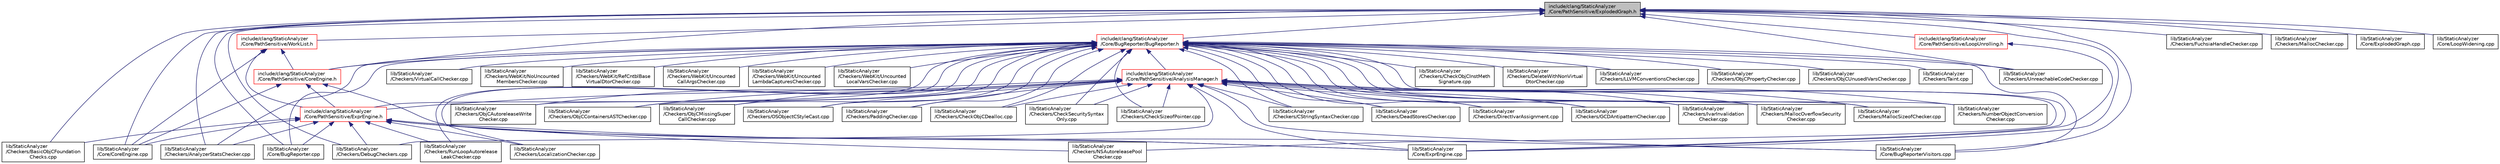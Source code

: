 digraph "include/clang/StaticAnalyzer/Core/PathSensitive/ExplodedGraph.h"
{
 // LATEX_PDF_SIZE
  bgcolor="transparent";
  edge [fontname="Helvetica",fontsize="10",labelfontname="Helvetica",labelfontsize="10"];
  node [fontname="Helvetica",fontsize="10",shape=record];
  Node1 [label="include/clang/StaticAnalyzer\l/Core/PathSensitive/ExplodedGraph.h",height=0.2,width=0.4,color="black", fillcolor="grey75", style="filled", fontcolor="black",tooltip=" "];
  Node1 -> Node2 [dir="back",color="midnightblue",fontsize="10",style="solid",fontname="Helvetica"];
  Node2 [label="include/clang/StaticAnalyzer\l/Core/BugReporter/BugReporter.h",height=0.2,width=0.4,color="red",URL="$BugReporter_8h.html",tooltip=" "];
  Node2 -> Node3 [dir="back",color="midnightblue",fontsize="10",style="solid",fontname="Helvetica"];
  Node3 [label="include/clang/StaticAnalyzer\l/Core/PathSensitive/AnalysisManager.h",height=0.2,width=0.4,color="red",URL="$AnalysisManager_8h.html",tooltip=" "];
  Node3 -> Node4 [dir="back",color="midnightblue",fontsize="10",style="solid",fontname="Helvetica"];
  Node4 [label="include/clang/StaticAnalyzer\l/Core/PathSensitive/ExprEngine.h",height=0.2,width=0.4,color="red",URL="$ExprEngine_8h.html",tooltip=" "];
  Node4 -> Node138 [dir="back",color="midnightblue",fontsize="10",style="solid",fontname="Helvetica"];
  Node138 [label="lib/StaticAnalyzer\l/Checkers/AnalyzerStatsChecker.cpp",height=0.2,width=0.4,color="black",URL="$AnalyzerStatsChecker_8cpp.html",tooltip=" "];
  Node4 -> Node7 [dir="back",color="midnightblue",fontsize="10",style="solid",fontname="Helvetica"];
  Node7 [label="lib/StaticAnalyzer\l/Checkers/BasicObjCFoundation\lChecks.cpp",height=0.2,width=0.4,color="black",URL="$BasicObjCFoundationChecks_8cpp.html",tooltip=" "];
  Node4 -> Node108 [dir="back",color="midnightblue",fontsize="10",style="solid",fontname="Helvetica"];
  Node108 [label="lib/StaticAnalyzer\l/Checkers/DebugCheckers.cpp",height=0.2,width=0.4,color="black",URL="$DebugCheckers_8cpp.html",tooltip=" "];
  Node4 -> Node48 [dir="back",color="midnightblue",fontsize="10",style="solid",fontname="Helvetica"];
  Node48 [label="lib/StaticAnalyzer\l/Checkers/LocalizationChecker.cpp",height=0.2,width=0.4,color="black",URL="$LocalizationChecker_8cpp.html",tooltip=" "];
  Node4 -> Node59 [dir="back",color="midnightblue",fontsize="10",style="solid",fontname="Helvetica"];
  Node59 [label="lib/StaticAnalyzer\l/Checkers/NSAutoreleasePool\lChecker.cpp",height=0.2,width=0.4,color="black",URL="$NSAutoreleasePoolChecker_8cpp.html",tooltip=" "];
  Node4 -> Node68 [dir="back",color="midnightblue",fontsize="10",style="solid",fontname="Helvetica"];
  Node68 [label="lib/StaticAnalyzer\l/Checkers/RunLoopAutorelease\lLeakChecker.cpp",height=0.2,width=0.4,color="black",URL="$RunLoopAutoreleaseLeakChecker_8cpp.html",tooltip=" "];
  Node4 -> Node139 [dir="back",color="midnightblue",fontsize="10",style="solid",fontname="Helvetica"];
  Node139 [label="lib/StaticAnalyzer\l/Core/BugReporter.cpp",height=0.2,width=0.4,color="black",URL="$BugReporter_8cpp.html",tooltip=" "];
  Node4 -> Node80 [dir="back",color="midnightblue",fontsize="10",style="solid",fontname="Helvetica"];
  Node80 [label="lib/StaticAnalyzer\l/Core/BugReporterVisitors.cpp",height=0.2,width=0.4,color="black",URL="$BugReporterVisitors_8cpp.html",tooltip=" "];
  Node4 -> Node140 [dir="back",color="midnightblue",fontsize="10",style="solid",fontname="Helvetica"];
  Node140 [label="lib/StaticAnalyzer\l/Core/CoreEngine.cpp",height=0.2,width=0.4,color="black",URL="$CoreEngine_8cpp.html",tooltip=" "];
  Node4 -> Node83 [dir="back",color="midnightblue",fontsize="10",style="solid",fontname="Helvetica"];
  Node83 [label="lib/StaticAnalyzer\l/Core/ExprEngine.cpp",height=0.2,width=0.4,color="black",URL="$ExprEngine_8cpp.html",tooltip=" "];
  Node3 -> Node40 [dir="back",color="midnightblue",fontsize="10",style="solid",fontname="Helvetica"];
  Node40 [label="lib/StaticAnalyzer\l/Checkers/CheckObjCDealloc.cpp",height=0.2,width=0.4,color="black",URL="$CheckObjCDealloc_8cpp.html",tooltip=" "];
  Node3 -> Node146 [dir="back",color="midnightblue",fontsize="10",style="solid",fontname="Helvetica"];
  Node146 [label="lib/StaticAnalyzer\l/Checkers/CheckSecuritySyntax\lOnly.cpp",height=0.2,width=0.4,color="black",URL="$CheckSecuritySyntaxOnly_8cpp.html",tooltip=" "];
  Node3 -> Node147 [dir="back",color="midnightblue",fontsize="10",style="solid",fontname="Helvetica"];
  Node147 [label="lib/StaticAnalyzer\l/Checkers/CheckSizeofPointer.cpp",height=0.2,width=0.4,color="black",URL="$CheckSizeofPointer_8cpp.html",tooltip=" "];
  Node3 -> Node106 [dir="back",color="midnightblue",fontsize="10",style="solid",fontname="Helvetica"];
  Node106 [label="lib/StaticAnalyzer\l/Checkers/CStringSyntaxChecker.cpp",height=0.2,width=0.4,color="black",URL="$CStringSyntaxChecker_8cpp.html",tooltip=" "];
  Node3 -> Node148 [dir="back",color="midnightblue",fontsize="10",style="solid",fontname="Helvetica"];
  Node148 [label="lib/StaticAnalyzer\l/Checkers/DeadStoresChecker.cpp",height=0.2,width=0.4,color="black",URL="$DeadStoresChecker_8cpp.html",tooltip=" "];
  Node3 -> Node108 [dir="back",color="midnightblue",fontsize="10",style="solid",fontname="Helvetica"];
  Node3 -> Node149 [dir="back",color="midnightblue",fontsize="10",style="solid",fontname="Helvetica"];
  Node149 [label="lib/StaticAnalyzer\l/Checkers/DirectIvarAssignment.cpp",height=0.2,width=0.4,color="black",URL="$DirectIvarAssignment_8cpp.html",tooltip=" "];
  Node3 -> Node150 [dir="back",color="midnightblue",fontsize="10",style="solid",fontname="Helvetica"];
  Node150 [label="lib/StaticAnalyzer\l/Checkers/GCDAntipatternChecker.cpp",height=0.2,width=0.4,color="black",URL="$GCDAntipatternChecker_8cpp.html",tooltip=" "];
  Node3 -> Node151 [dir="back",color="midnightblue",fontsize="10",style="solid",fontname="Helvetica"];
  Node151 [label="lib/StaticAnalyzer\l/Checkers/IvarInvalidation\lChecker.cpp",height=0.2,width=0.4,color="black",URL="$IvarInvalidationChecker_8cpp.html",tooltip=" "];
  Node3 -> Node152 [dir="back",color="midnightblue",fontsize="10",style="solid",fontname="Helvetica"];
  Node152 [label="lib/StaticAnalyzer\l/Checkers/MallocOverflowSecurity\lChecker.cpp",height=0.2,width=0.4,color="black",URL="$MallocOverflowSecurityChecker_8cpp.html",tooltip=" "];
  Node3 -> Node153 [dir="back",color="midnightblue",fontsize="10",style="solid",fontname="Helvetica"];
  Node153 [label="lib/StaticAnalyzer\l/Checkers/MallocSizeofChecker.cpp",height=0.2,width=0.4,color="black",URL="$MallocSizeofChecker_8cpp.html",tooltip=" "];
  Node3 -> Node154 [dir="back",color="midnightblue",fontsize="10",style="solid",fontname="Helvetica"];
  Node154 [label="lib/StaticAnalyzer\l/Checkers/NumberObjectConversion\lChecker.cpp",height=0.2,width=0.4,color="black",URL="$NumberObjectConversionChecker_8cpp.html",tooltip=" "];
  Node3 -> Node155 [dir="back",color="midnightblue",fontsize="10",style="solid",fontname="Helvetica"];
  Node155 [label="lib/StaticAnalyzer\l/Checkers/ObjCAutoreleaseWrite\lChecker.cpp",height=0.2,width=0.4,color="black",URL="$ObjCAutoreleaseWriteChecker_8cpp.html",tooltip=" "];
  Node3 -> Node156 [dir="back",color="midnightblue",fontsize="10",style="solid",fontname="Helvetica"];
  Node156 [label="lib/StaticAnalyzer\l/Checkers/ObjCContainersASTChecker.cpp",height=0.2,width=0.4,color="black",URL="$ObjCContainersASTChecker_8cpp.html",tooltip=" "];
  Node3 -> Node157 [dir="back",color="midnightblue",fontsize="10",style="solid",fontname="Helvetica"];
  Node157 [label="lib/StaticAnalyzer\l/Checkers/ObjCMissingSuper\lCallChecker.cpp",height=0.2,width=0.4,color="black",URL="$ObjCMissingSuperCallChecker_8cpp.html",tooltip=" "];
  Node3 -> Node158 [dir="back",color="midnightblue",fontsize="10",style="solid",fontname="Helvetica"];
  Node158 [label="lib/StaticAnalyzer\l/Checkers/OSObjectCStyleCast.cpp",height=0.2,width=0.4,color="black",URL="$OSObjectCStyleCast_8cpp.html",tooltip=" "];
  Node3 -> Node159 [dir="back",color="midnightblue",fontsize="10",style="solid",fontname="Helvetica"];
  Node159 [label="lib/StaticAnalyzer\l/Checkers/PaddingChecker.cpp",height=0.2,width=0.4,color="black",URL="$PaddingChecker_8cpp.html",tooltip=" "];
  Node3 -> Node80 [dir="back",color="midnightblue",fontsize="10",style="solid",fontname="Helvetica"];
  Node3 -> Node83 [dir="back",color="midnightblue",fontsize="10",style="solid",fontname="Helvetica"];
  Node2 -> Node161 [dir="back",color="midnightblue",fontsize="10",style="solid",fontname="Helvetica"];
  Node161 [label="include/clang/StaticAnalyzer\l/Core/PathSensitive/CoreEngine.h",height=0.2,width=0.4,color="red",URL="$CoreEngine_8h.html",tooltip=" "];
  Node161 -> Node4 [dir="back",color="midnightblue",fontsize="10",style="solid",fontname="Helvetica"];
  Node161 -> Node140 [dir="back",color="midnightblue",fontsize="10",style="solid",fontname="Helvetica"];
  Node161 -> Node83 [dir="back",color="midnightblue",fontsize="10",style="solid",fontname="Helvetica"];
  Node2 -> Node4 [dir="back",color="midnightblue",fontsize="10",style="solid",fontname="Helvetica"];
  Node2 -> Node138 [dir="back",color="midnightblue",fontsize="10",style="solid",fontname="Helvetica"];
  Node2 -> Node40 [dir="back",color="midnightblue",fontsize="10",style="solid",fontname="Helvetica"];
  Node2 -> Node162 [dir="back",color="midnightblue",fontsize="10",style="solid",fontname="Helvetica"];
  Node162 [label="lib/StaticAnalyzer\l/Checkers/CheckObjCInstMeth\lSignature.cpp",height=0.2,width=0.4,color="black",URL="$CheckObjCInstMethSignature_8cpp.html",tooltip=" "];
  Node2 -> Node146 [dir="back",color="midnightblue",fontsize="10",style="solid",fontname="Helvetica"];
  Node2 -> Node147 [dir="back",color="midnightblue",fontsize="10",style="solid",fontname="Helvetica"];
  Node2 -> Node106 [dir="back",color="midnightblue",fontsize="10",style="solid",fontname="Helvetica"];
  Node2 -> Node148 [dir="back",color="midnightblue",fontsize="10",style="solid",fontname="Helvetica"];
  Node2 -> Node41 [dir="back",color="midnightblue",fontsize="10",style="solid",fontname="Helvetica"];
  Node41 [label="lib/StaticAnalyzer\l/Checkers/DeleteWithNonVirtual\lDtorChecker.cpp",height=0.2,width=0.4,color="black",URL="$DeleteWithNonVirtualDtorChecker_8cpp.html",tooltip=" "];
  Node2 -> Node149 [dir="back",color="midnightblue",fontsize="10",style="solid",fontname="Helvetica"];
  Node2 -> Node150 [dir="back",color="midnightblue",fontsize="10",style="solid",fontname="Helvetica"];
  Node2 -> Node151 [dir="back",color="midnightblue",fontsize="10",style="solid",fontname="Helvetica"];
  Node2 -> Node163 [dir="back",color="midnightblue",fontsize="10",style="solid",fontname="Helvetica"];
  Node163 [label="lib/StaticAnalyzer\l/Checkers/LLVMConventionsChecker.cpp",height=0.2,width=0.4,color="black",URL="$LLVMConventionsChecker_8cpp.html",tooltip=" "];
  Node2 -> Node48 [dir="back",color="midnightblue",fontsize="10",style="solid",fontname="Helvetica"];
  Node2 -> Node152 [dir="back",color="midnightblue",fontsize="10",style="solid",fontname="Helvetica"];
  Node2 -> Node153 [dir="back",color="midnightblue",fontsize="10",style="solid",fontname="Helvetica"];
  Node2 -> Node59 [dir="back",color="midnightblue",fontsize="10",style="solid",fontname="Helvetica"];
  Node2 -> Node154 [dir="back",color="midnightblue",fontsize="10",style="solid",fontname="Helvetica"];
  Node2 -> Node155 [dir="back",color="midnightblue",fontsize="10",style="solid",fontname="Helvetica"];
  Node2 -> Node156 [dir="back",color="midnightblue",fontsize="10",style="solid",fontname="Helvetica"];
  Node2 -> Node157 [dir="back",color="midnightblue",fontsize="10",style="solid",fontname="Helvetica"];
  Node2 -> Node164 [dir="back",color="midnightblue",fontsize="10",style="solid",fontname="Helvetica"];
  Node164 [label="lib/StaticAnalyzer\l/Checkers/ObjCPropertyChecker.cpp",height=0.2,width=0.4,color="black",URL="$ObjCPropertyChecker_8cpp.html",tooltip=" "];
  Node2 -> Node165 [dir="back",color="midnightblue",fontsize="10",style="solid",fontname="Helvetica"];
  Node165 [label="lib/StaticAnalyzer\l/Checkers/ObjCUnusedIVarsChecker.cpp",height=0.2,width=0.4,color="black",URL="$ObjCUnusedIVarsChecker_8cpp.html",tooltip=" "];
  Node2 -> Node158 [dir="back",color="midnightblue",fontsize="10",style="solid",fontname="Helvetica"];
  Node2 -> Node159 [dir="back",color="midnightblue",fontsize="10",style="solid",fontname="Helvetica"];
  Node2 -> Node68 [dir="back",color="midnightblue",fontsize="10",style="solid",fontname="Helvetica"];
  Node2 -> Node166 [dir="back",color="midnightblue",fontsize="10",style="solid",fontname="Helvetica"];
  Node166 [label="lib/StaticAnalyzer\l/Checkers/Taint.cpp",height=0.2,width=0.4,color="black",URL="$Taint_8cpp.html",tooltip=" "];
  Node2 -> Node135 [dir="back",color="midnightblue",fontsize="10",style="solid",fontname="Helvetica"];
  Node135 [label="lib/StaticAnalyzer\l/Checkers/UnreachableCodeChecker.cpp",height=0.2,width=0.4,color="black",URL="$UnreachableCodeChecker_8cpp.html",tooltip=" "];
  Node2 -> Node79 [dir="back",color="midnightblue",fontsize="10",style="solid",fontname="Helvetica"];
  Node79 [label="lib/StaticAnalyzer\l/Checkers/VirtualCallChecker.cpp",height=0.2,width=0.4,color="black",URL="$VirtualCallChecker_8cpp.html",tooltip=" "];
  Node2 -> Node167 [dir="back",color="midnightblue",fontsize="10",style="solid",fontname="Helvetica"];
  Node167 [label="lib/StaticAnalyzer\l/Checkers/WebKit/NoUncounted\lMembersChecker.cpp",height=0.2,width=0.4,color="black",URL="$NoUncountedMembersChecker_8cpp.html",tooltip=" "];
  Node2 -> Node168 [dir="back",color="midnightblue",fontsize="10",style="solid",fontname="Helvetica"];
  Node168 [label="lib/StaticAnalyzer\l/Checkers/WebKit/RefCntblBase\lVirtualDtorChecker.cpp",height=0.2,width=0.4,color="black",URL="$RefCntblBaseVirtualDtorChecker_8cpp.html",tooltip=" "];
  Node2 -> Node169 [dir="back",color="midnightblue",fontsize="10",style="solid",fontname="Helvetica"];
  Node169 [label="lib/StaticAnalyzer\l/Checkers/WebKit/Uncounted\lCallArgsChecker.cpp",height=0.2,width=0.4,color="black",URL="$UncountedCallArgsChecker_8cpp.html",tooltip=" "];
  Node2 -> Node170 [dir="back",color="midnightblue",fontsize="10",style="solid",fontname="Helvetica"];
  Node170 [label="lib/StaticAnalyzer\l/Checkers/WebKit/Uncounted\lLambdaCapturesChecker.cpp",height=0.2,width=0.4,color="black",URL="$UncountedLambdaCapturesChecker_8cpp.html",tooltip=" "];
  Node2 -> Node171 [dir="back",color="midnightblue",fontsize="10",style="solid",fontname="Helvetica"];
  Node171 [label="lib/StaticAnalyzer\l/Checkers/WebKit/Uncounted\lLocalVarsChecker.cpp",height=0.2,width=0.4,color="black",URL="$UncountedLocalVarsChecker_8cpp.html",tooltip=" "];
  Node2 -> Node139 [dir="back",color="midnightblue",fontsize="10",style="solid",fontname="Helvetica"];
  Node2 -> Node80 [dir="back",color="midnightblue",fontsize="10",style="solid",fontname="Helvetica"];
  Node2 -> Node83 [dir="back",color="midnightblue",fontsize="10",style="solid",fontname="Helvetica"];
  Node1 -> Node161 [dir="back",color="midnightblue",fontsize="10",style="solid",fontname="Helvetica"];
  Node1 -> Node172 [dir="back",color="midnightblue",fontsize="10",style="solid",fontname="Helvetica"];
  Node172 [label="include/clang/StaticAnalyzer\l/Core/PathSensitive/LoopUnrolling.h",height=0.2,width=0.4,color="red",URL="$LoopUnrolling_8h.html",tooltip=" "];
  Node172 -> Node83 [dir="back",color="midnightblue",fontsize="10",style="solid",fontname="Helvetica"];
  Node1 -> Node173 [dir="back",color="midnightblue",fontsize="10",style="solid",fontname="Helvetica"];
  Node173 [label="include/clang/StaticAnalyzer\l/Core/PathSensitive/WorkList.h",height=0.2,width=0.4,color="red",URL="$WorkList_8h.html",tooltip=" "];
  Node173 -> Node161 [dir="back",color="midnightblue",fontsize="10",style="solid",fontname="Helvetica"];
  Node173 -> Node4 [dir="back",color="midnightblue",fontsize="10",style="solid",fontname="Helvetica"];
  Node173 -> Node140 [dir="back",color="midnightblue",fontsize="10",style="solid",fontname="Helvetica"];
  Node1 -> Node138 [dir="back",color="midnightblue",fontsize="10",style="solid",fontname="Helvetica"];
  Node1 -> Node7 [dir="back",color="midnightblue",fontsize="10",style="solid",fontname="Helvetica"];
  Node1 -> Node108 [dir="back",color="midnightblue",fontsize="10",style="solid",fontname="Helvetica"];
  Node1 -> Node45 [dir="back",color="midnightblue",fontsize="10",style="solid",fontname="Helvetica"];
  Node45 [label="lib/StaticAnalyzer\l/Checkers/FuchsiaHandleChecker.cpp",height=0.2,width=0.4,color="black",URL="$FuchsiaHandleChecker_8cpp.html",tooltip=" "];
  Node1 -> Node24 [dir="back",color="midnightblue",fontsize="10",style="solid",fontname="Helvetica"];
  Node24 [label="lib/StaticAnalyzer\l/Checkers/MallocChecker.cpp",height=0.2,width=0.4,color="black",URL="$MallocChecker_8cpp.html",tooltip=" "];
  Node1 -> Node135 [dir="back",color="midnightblue",fontsize="10",style="solid",fontname="Helvetica"];
  Node1 -> Node139 [dir="back",color="midnightblue",fontsize="10",style="solid",fontname="Helvetica"];
  Node1 -> Node80 [dir="back",color="midnightblue",fontsize="10",style="solid",fontname="Helvetica"];
  Node1 -> Node140 [dir="back",color="midnightblue",fontsize="10",style="solid",fontname="Helvetica"];
  Node1 -> Node82 [dir="back",color="midnightblue",fontsize="10",style="solid",fontname="Helvetica"];
  Node82 [label="lib/StaticAnalyzer\l/Core/ExplodedGraph.cpp",height=0.2,width=0.4,color="black",URL="$ExplodedGraph_8cpp.html",tooltip=" "];
  Node1 -> Node83 [dir="back",color="midnightblue",fontsize="10",style="solid",fontname="Helvetica"];
  Node1 -> Node175 [dir="back",color="midnightblue",fontsize="10",style="solid",fontname="Helvetica"];
  Node175 [label="lib/StaticAnalyzer\l/Core/LoopWidening.cpp",height=0.2,width=0.4,color="black",URL="$LoopWidening_8cpp.html",tooltip=" "];
}
